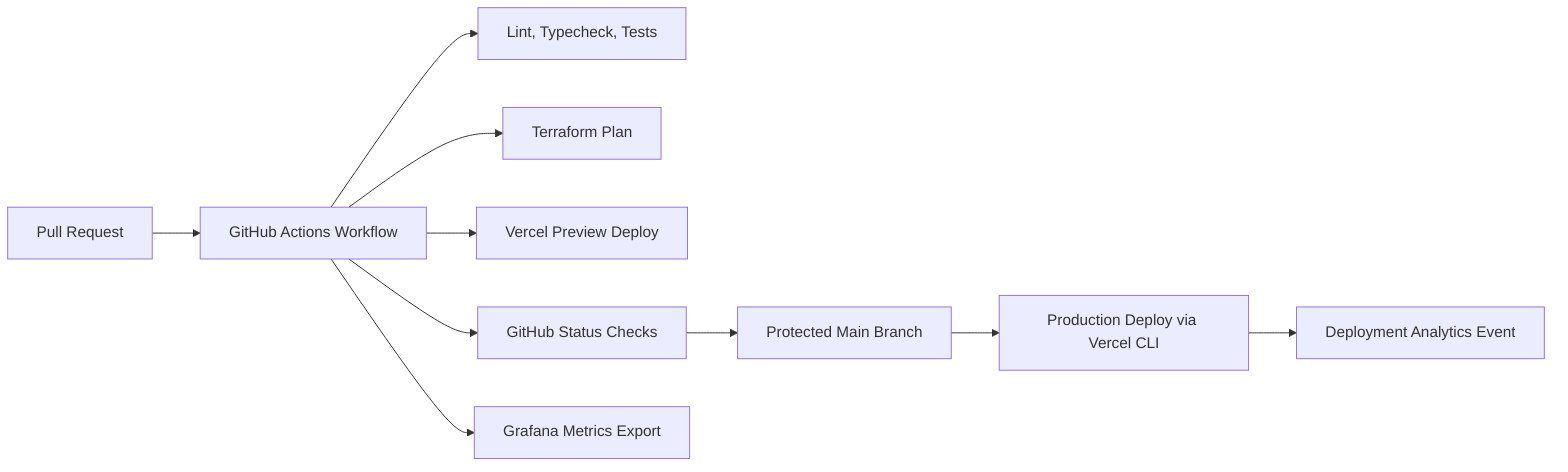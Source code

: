 flowchart LR
    DeveloperPR["Pull Request"] --> GitHubActions["GitHub Actions Workflow"]
    GitHubActions --> Checks["Lint, Typecheck, Tests"]
    GitHubActions --> TerraformPlan["Terraform Plan"]
    GitHubActions --> VercelPreview["Vercel Preview Deploy"]
    GitHubActions --> StatusChecks["GitHub Status Checks"]
    GitHubActions --> Observability["Grafana Metrics Export"]
    StatusChecks --> MergeGate["Protected Main Branch"]
    MergeGate --> ProdDeploy["Production Deploy via Vercel CLI"]
    ProdDeploy --> PostHog["Deployment Analytics Event"]